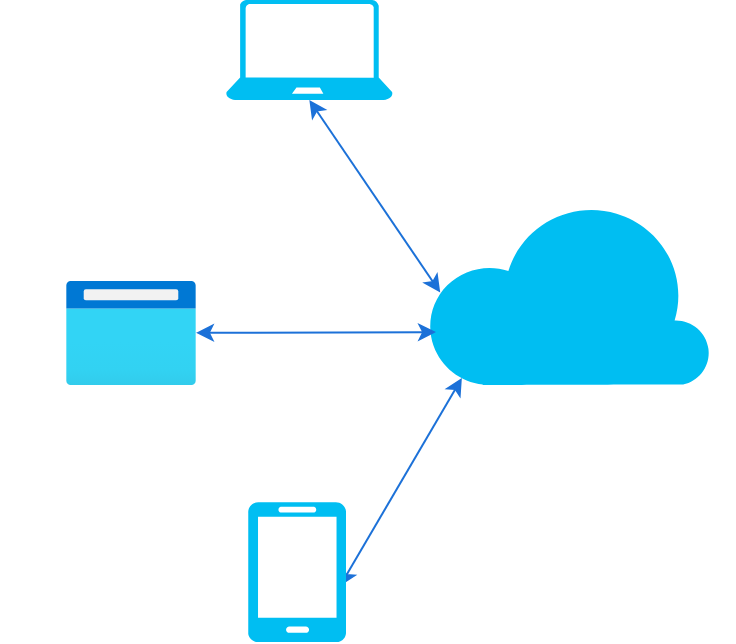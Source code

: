 <mxfile version="22.0.8" type="github">
  <diagram name="Page-1" id="OtuP3fQ9j7pjtBNKjtr_">
    <mxGraphModel dx="1434" dy="732" grid="1" gridSize="10" guides="1" tooltips="1" connect="1" arrows="1" fold="1" page="1" pageScale="1" pageWidth="827" pageHeight="1169" math="0" shadow="0">
      <root>
        <mxCell id="0" />
        <mxCell id="1" parent="0" />
        <mxCell id="_1h7GxN1JVA4XlIc9eJa-1" value="" style="verticalLabelPosition=bottom;html=1;verticalAlign=top;align=center;strokeColor=none;fillColor=#00BEF2;shape=mxgraph.azure.cloud;" vertex="1" parent="1">
          <mxGeometry x="390" y="260" width="142.31" height="92.5" as="geometry" />
        </mxCell>
        <mxCell id="_1h7GxN1JVA4XlIc9eJa-3" value="" style="image;aspect=fixed;html=1;points=[];align=center;fontSize=12;image=img/lib/azure2/general/Browser.svg;" vertex="1" parent="1">
          <mxGeometry x="210" y="300.5" width="65" height="52" as="geometry" />
        </mxCell>
        <mxCell id="_1h7GxN1JVA4XlIc9eJa-6" value="" style="endArrow=classic;startArrow=classic;html=1;rounded=0;strokeColor=#1C71D8;entryX=0.126;entryY=0.962;entryDx=0;entryDy=0;entryPerimeter=0;exitX=0.939;exitY=0.6;exitDx=0;exitDy=0;exitPerimeter=0;" edge="1" parent="1" source="_1h7GxN1JVA4XlIc9eJa-5" target="_1h7GxN1JVA4XlIc9eJa-1">
          <mxGeometry width="50" height="50" relative="1" as="geometry">
            <mxPoint x="390" y="410" as="sourcePoint" />
            <mxPoint x="440" y="360" as="targetPoint" />
          </mxGeometry>
        </mxCell>
        <mxCell id="_1h7GxN1JVA4XlIc9eJa-7" value="" style="endArrow=classic;startArrow=classic;html=1;rounded=0;strokeColor=#1C71D8;entryX=0.5;entryY=1;entryDx=0;entryDy=0;entryPerimeter=0;exitX=0.05;exitY=0.5;exitDx=0;exitDy=0;exitPerimeter=0;" edge="1" parent="1" source="_1h7GxN1JVA4XlIc9eJa-1" target="_1h7GxN1JVA4XlIc9eJa-4">
          <mxGeometry width="50" height="50" relative="1" as="geometry">
            <mxPoint x="402" y="310" as="sourcePoint" />
            <mxPoint x="450" y="370" as="targetPoint" />
          </mxGeometry>
        </mxCell>
        <mxCell id="_1h7GxN1JVA4XlIc9eJa-8" value="" style="endArrow=classic;startArrow=classic;html=1;rounded=0;strokeColor=#1C71D8;entryX=0.035;entryY=0.714;entryDx=0;entryDy=0;entryPerimeter=0;" edge="1" parent="1" source="_1h7GxN1JVA4XlIc9eJa-3" target="_1h7GxN1JVA4XlIc9eJa-1">
          <mxGeometry width="50" height="50" relative="1" as="geometry">
            <mxPoint x="320" y="352.5" as="sourcePoint" />
            <mxPoint x="370" y="302.5" as="targetPoint" />
          </mxGeometry>
        </mxCell>
        <mxCell id="_1h7GxN1JVA4XlIc9eJa-13" value="&lt;font color=&quot;#ffffff&quot;&gt;Entirely hosted on Azure&lt;/font&gt;" style="text;html=1;align=center;verticalAlign=middle;resizable=0;points=[];autosize=1;strokeColor=none;fillColor=none;" vertex="1" parent="1">
          <mxGeometry x="394" y="352.5" width="150" height="30" as="geometry" />
        </mxCell>
        <mxCell id="_1h7GxN1JVA4XlIc9eJa-15" value="" style="group" vertex="1" connectable="0" parent="1">
          <mxGeometry x="290" y="160" width="205" height="50" as="geometry" />
        </mxCell>
        <mxCell id="_1h7GxN1JVA4XlIc9eJa-16" value="" style="group" vertex="1" connectable="0" parent="_1h7GxN1JVA4XlIc9eJa-15">
          <mxGeometry width="205" height="50" as="geometry" />
        </mxCell>
        <mxCell id="_1h7GxN1JVA4XlIc9eJa-4" value="" style="verticalLabelPosition=bottom;html=1;verticalAlign=top;align=center;strokeColor=none;fillColor=#00BEF2;shape=mxgraph.azure.laptop;pointerEvents=1;" vertex="1" parent="_1h7GxN1JVA4XlIc9eJa-16">
          <mxGeometry width="83.34" height="50" as="geometry" />
        </mxCell>
        <mxCell id="_1h7GxN1JVA4XlIc9eJa-11" value="&lt;div&gt;&lt;font color=&quot;#ffffff&quot;&gt;Available for all OSs&amp;nbsp;&lt;/font&gt;&lt;/div&gt;&lt;div&gt;&lt;font color=&quot;#ffffff&quot;&gt;through the web&lt;/font&gt;&lt;/div&gt;" style="text;html=1;align=center;verticalAlign=middle;resizable=0;points=[];autosize=1;strokeColor=none;fillColor=none;" vertex="1" parent="_1h7GxN1JVA4XlIc9eJa-16">
          <mxGeometry x="75" y="10" width="130" height="40" as="geometry" />
        </mxCell>
        <mxCell id="_1h7GxN1JVA4XlIc9eJa-5" value="" style="verticalLabelPosition=bottom;html=1;verticalAlign=top;align=center;strokeColor=none;fillColor=#00BEF2;shape=mxgraph.azure.mobile;pointerEvents=1;" vertex="1" parent="1">
          <mxGeometry x="301" y="411" width="49" height="70" as="geometry" />
        </mxCell>
        <mxCell id="_1h7GxN1JVA4XlIc9eJa-12" value="&lt;div&gt;&lt;font color=&quot;#ffffff&quot;&gt;Accessible&amp;nbsp;&lt;/font&gt;&lt;/div&gt;&lt;div&gt;&lt;font color=&quot;#ffffff&quot;&gt;through&lt;/font&gt;&lt;/div&gt;&lt;div&gt;&lt;font color=&quot;#ffffff&quot;&gt;mobile&amp;nbsp;&lt;/font&gt;&lt;/div&gt;&lt;div&gt;&lt;font color=&quot;#ffffff&quot;&gt;apps (in dev)&lt;/font&gt;&lt;/div&gt;" style="text;html=1;align=center;verticalAlign=middle;resizable=0;points=[];autosize=1;strokeColor=none;fillColor=none;" vertex="1" parent="1">
          <mxGeometry x="361" y="411" width="90" height="70" as="geometry" />
        </mxCell>
        <mxCell id="_1h7GxN1JVA4XlIc9eJa-18" value="&lt;div&gt;&lt;font color=&quot;#ffffff&quot;&gt;Compatible with all&amp;nbsp;&lt;/font&gt;&lt;/div&gt;&lt;div&gt;&lt;font color=&quot;#ffffff&quot;&gt;major browsers&lt;/font&gt;&lt;/div&gt;" style="text;html=1;align=center;verticalAlign=middle;resizable=0;points=[];autosize=1;strokeColor=none;fillColor=none;" vertex="1" parent="1">
          <mxGeometry x="177.5" y="363" width="130" height="40" as="geometry" />
        </mxCell>
      </root>
    </mxGraphModel>
  </diagram>
</mxfile>
